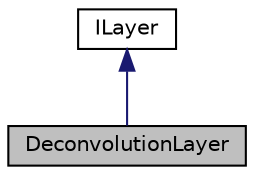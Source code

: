 digraph "DeconvolutionLayer"
{
 // LATEX_PDF_SIZE
  edge [fontname="Helvetica",fontsize="10",labelfontname="Helvetica",labelfontsize="10"];
  node [fontname="Helvetica",fontsize="10",shape=record];
  Node1 [label="DeconvolutionLayer",height=0.2,width=0.4,color="black", fillcolor="grey75", style="filled", fontcolor="black",tooltip="Deconvolution Layer."];
  Node2 -> Node1 [dir="back",color="midnightblue",fontsize="10",style="solid",fontname="Helvetica"];
  Node2 [label="ILayer",height=0.2,width=0.4,color="black", fillcolor="white", style="filled",URL="$classarm__compute_1_1graph_1_1frontend_1_1_i_layer.xhtml",tooltip="ILayer interface."];
}
